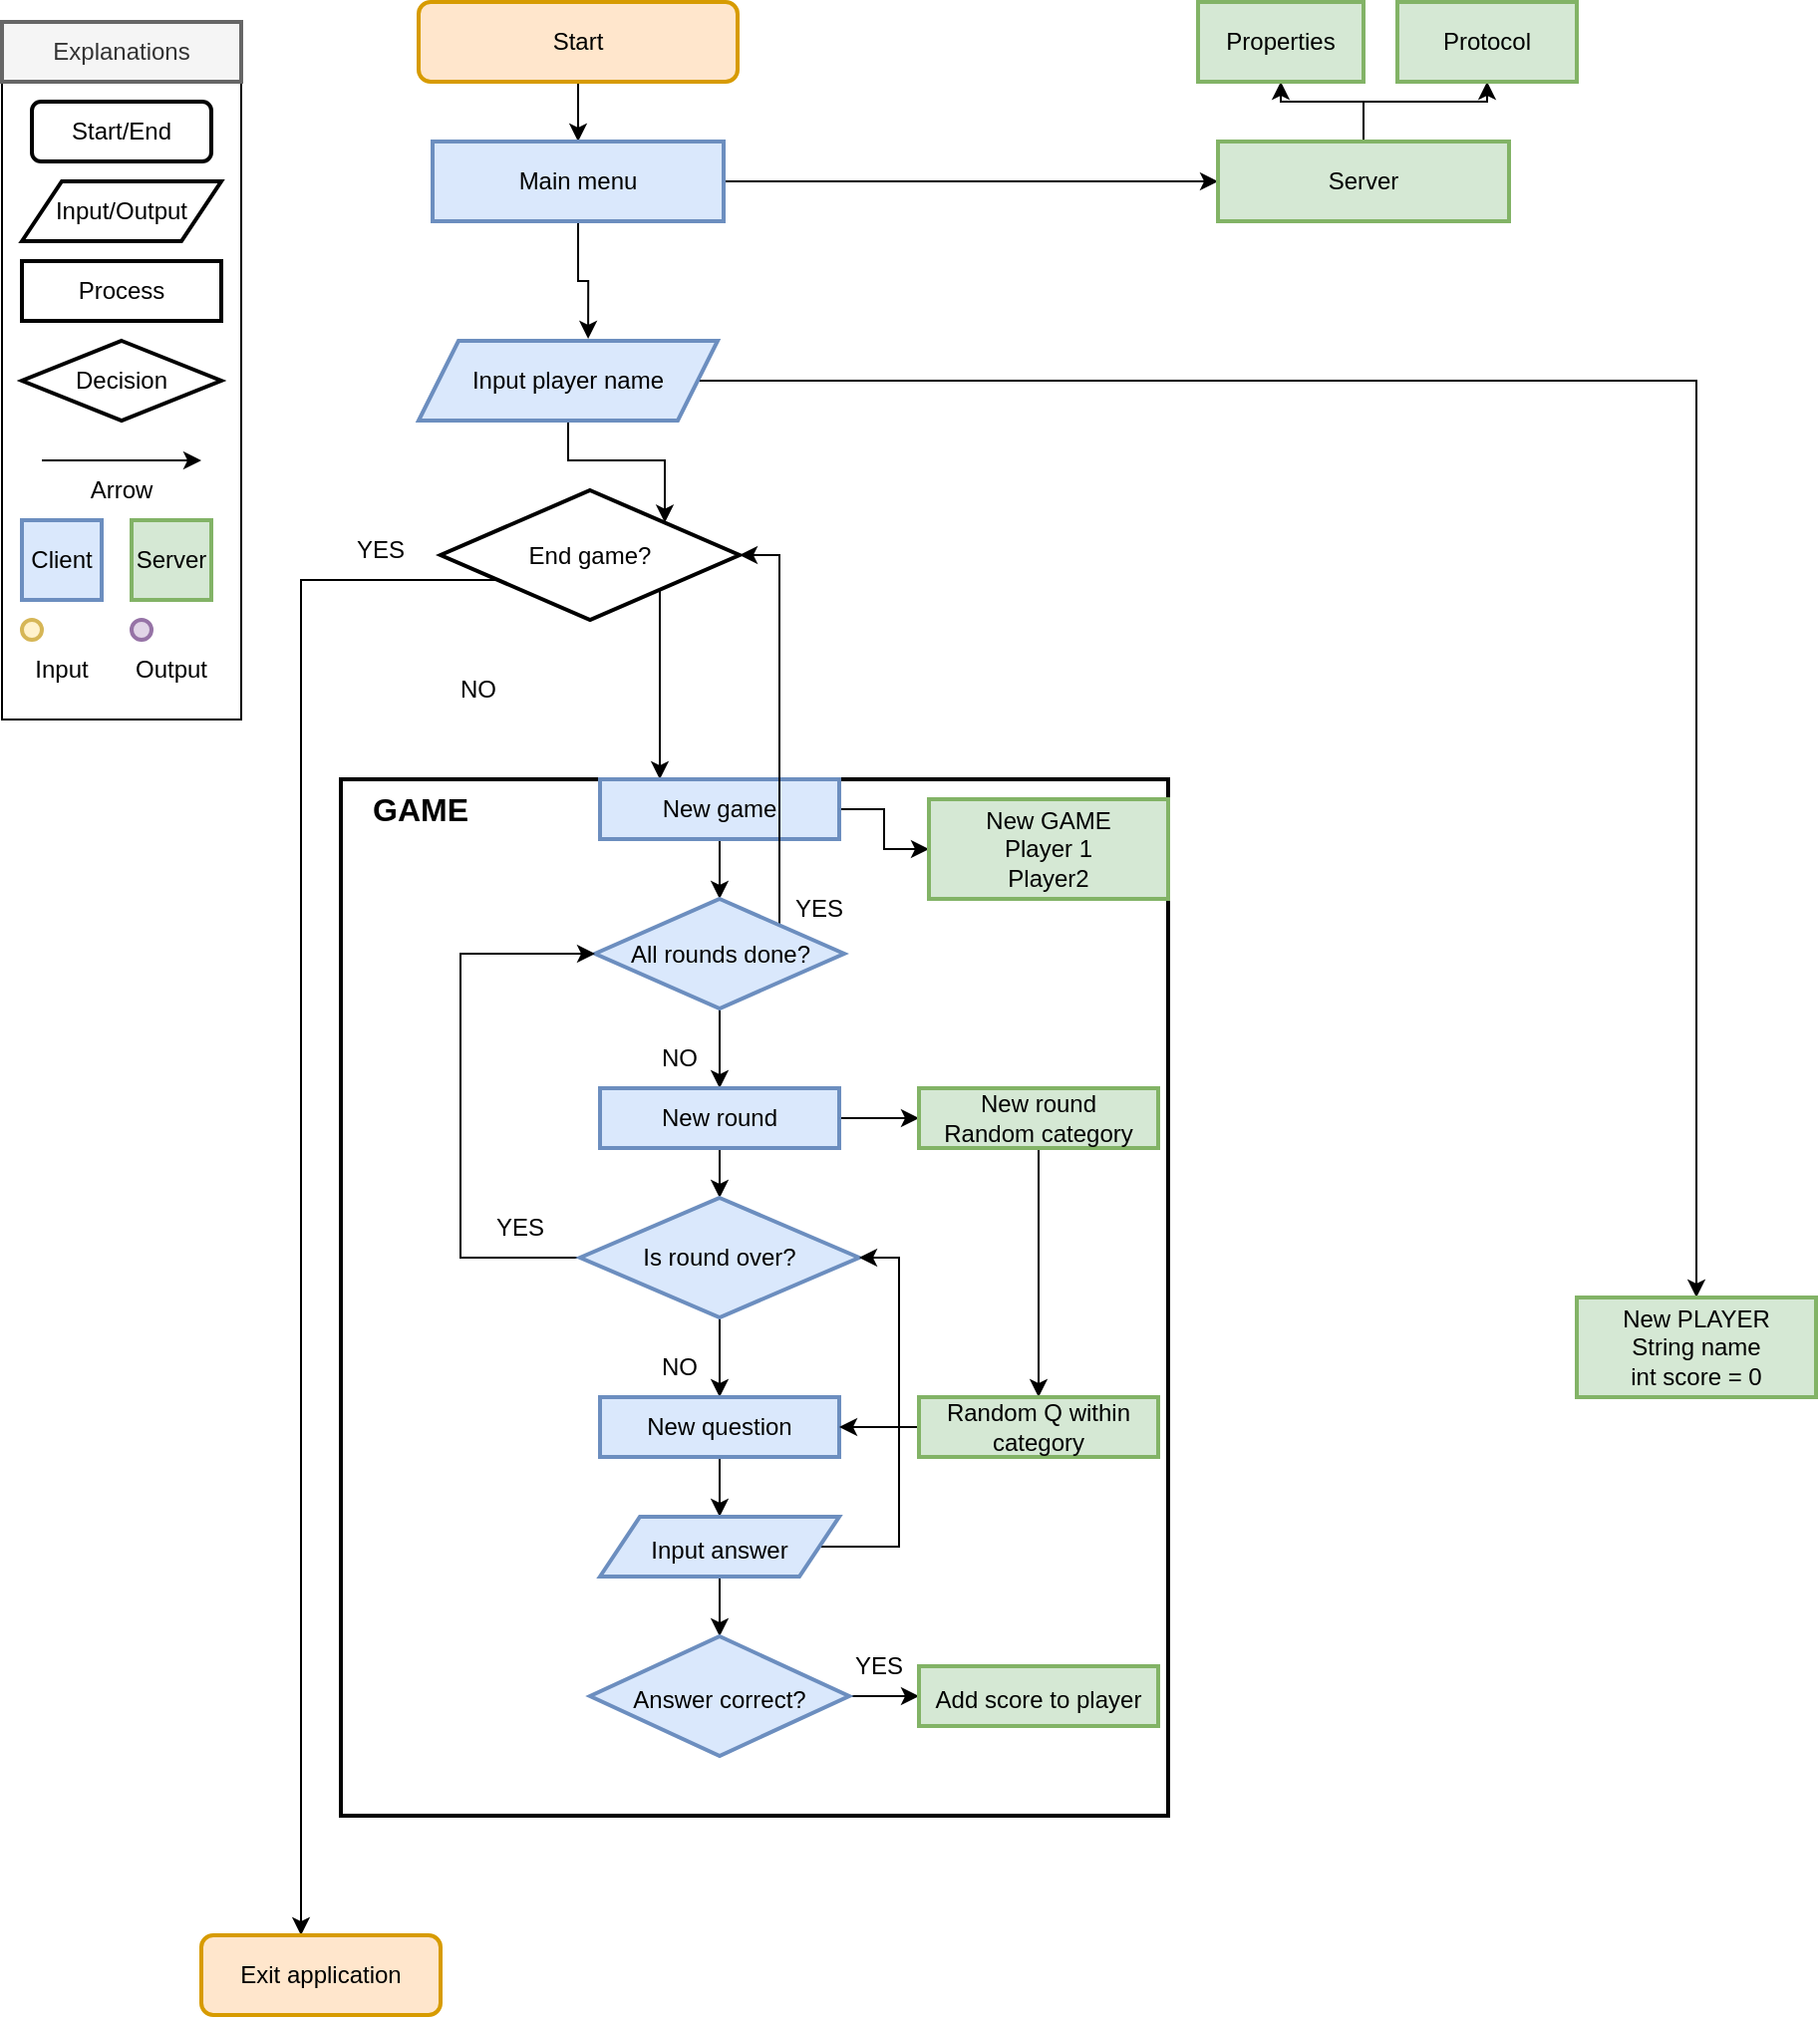 <mxfile version="20.5.3" type="github">
  <diagram id="C5RBs43oDa-KdzZeNtuy" name="Page-1">
    <mxGraphModel dx="1874" dy="792" grid="1" gridSize="10" guides="1" tooltips="1" connect="1" arrows="1" fold="1" page="1" pageScale="1" pageWidth="827" pageHeight="1169" math="0" shadow="0">
      <root>
        <mxCell id="WIyWlLk6GJQsqaUBKTNV-0" />
        <mxCell id="WIyWlLk6GJQsqaUBKTNV-1" parent="WIyWlLk6GJQsqaUBKTNV-0" />
        <mxCell id="HJvMXNnzA8BKfrCm8imS-1" value="" style="rounded=0;whiteSpace=wrap;html=1;" parent="WIyWlLk6GJQsqaUBKTNV-1" vertex="1">
          <mxGeometry x="20" y="20" width="120" height="350" as="geometry" />
        </mxCell>
        <mxCell id="HJvMXNnzA8BKfrCm8imS-2" value="Explanations" style="text;html=1;strokeColor=#666666;fillColor=#f5f5f5;align=center;verticalAlign=middle;whiteSpace=wrap;rounded=0;strokeWidth=2;fontColor=#333333;" parent="WIyWlLk6GJQsqaUBKTNV-1" vertex="1">
          <mxGeometry x="20" y="20" width="120" height="30" as="geometry" />
        </mxCell>
        <mxCell id="HJvMXNnzA8BKfrCm8imS-3" value="Start/End" style="rounded=1;whiteSpace=wrap;html=1;strokeColor=default;strokeWidth=2;" parent="WIyWlLk6GJQsqaUBKTNV-1" vertex="1">
          <mxGeometry x="35" y="60" width="90" height="30" as="geometry" />
        </mxCell>
        <mxCell id="HJvMXNnzA8BKfrCm8imS-4" value="Input/Output" style="shape=parallelogram;perimeter=parallelogramPerimeter;whiteSpace=wrap;html=1;fixedSize=1;strokeColor=default;strokeWidth=2;" parent="WIyWlLk6GJQsqaUBKTNV-1" vertex="1">
          <mxGeometry x="30" y="100" width="100" height="30" as="geometry" />
        </mxCell>
        <mxCell id="HJvMXNnzA8BKfrCm8imS-5" value="Process" style="rounded=0;whiteSpace=wrap;html=1;strokeColor=default;strokeWidth=2;" parent="WIyWlLk6GJQsqaUBKTNV-1" vertex="1">
          <mxGeometry x="30" y="140" width="100" height="30" as="geometry" />
        </mxCell>
        <mxCell id="HJvMXNnzA8BKfrCm8imS-6" value="Decision" style="rhombus;whiteSpace=wrap;html=1;strokeColor=default;strokeWidth=2;" parent="WIyWlLk6GJQsqaUBKTNV-1" vertex="1">
          <mxGeometry x="30" y="180" width="100" height="40" as="geometry" />
        </mxCell>
        <mxCell id="HJvMXNnzA8BKfrCm8imS-7" value="" style="endArrow=classic;html=1;rounded=0;" parent="WIyWlLk6GJQsqaUBKTNV-1" edge="1">
          <mxGeometry width="50" height="50" relative="1" as="geometry">
            <mxPoint x="40" y="240" as="sourcePoint" />
            <mxPoint x="120" y="240" as="targetPoint" />
          </mxGeometry>
        </mxCell>
        <mxCell id="HJvMXNnzA8BKfrCm8imS-9" value="Arrow" style="text;html=1;strokeColor=none;fillColor=none;align=center;verticalAlign=middle;whiteSpace=wrap;rounded=0;strokeWidth=2;" parent="WIyWlLk6GJQsqaUBKTNV-1" vertex="1">
          <mxGeometry x="50" y="240" width="60" height="30" as="geometry" />
        </mxCell>
        <mxCell id="HJvMXNnzA8BKfrCm8imS-43" style="edgeStyle=orthogonalEdgeStyle;rounded=0;orthogonalLoop=1;jettySize=auto;html=1;entryX=0.5;entryY=0;entryDx=0;entryDy=0;" parent="WIyWlLk6GJQsqaUBKTNV-1" source="HJvMXNnzA8BKfrCm8imS-10" target="HJvMXNnzA8BKfrCm8imS-14" edge="1">
          <mxGeometry relative="1" as="geometry" />
        </mxCell>
        <mxCell id="HJvMXNnzA8BKfrCm8imS-10" value="Start" style="rounded=1;whiteSpace=wrap;html=1;strokeColor=#d79b00;strokeWidth=2;fillColor=#ffe6cc;" parent="WIyWlLk6GJQsqaUBKTNV-1" vertex="1">
          <mxGeometry x="229" y="10" width="160" height="40" as="geometry" />
        </mxCell>
        <mxCell id="HJvMXNnzA8BKfrCm8imS-11" value="Client" style="rounded=0;whiteSpace=wrap;html=1;strokeColor=#6c8ebf;strokeWidth=2;fillColor=#dae8fc;" parent="WIyWlLk6GJQsqaUBKTNV-1" vertex="1">
          <mxGeometry x="30" y="270" width="40" height="40" as="geometry" />
        </mxCell>
        <mxCell id="HJvMXNnzA8BKfrCm8imS-12" value="Server" style="rounded=0;whiteSpace=wrap;html=1;strokeColor=#82b366;strokeWidth=2;fillColor=#d5e8d4;" parent="WIyWlLk6GJQsqaUBKTNV-1" vertex="1">
          <mxGeometry x="85" y="270" width="40" height="40" as="geometry" />
        </mxCell>
        <mxCell id="HJvMXNnzA8BKfrCm8imS-42" style="edgeStyle=orthogonalEdgeStyle;rounded=0;orthogonalLoop=1;jettySize=auto;html=1;entryX=0.567;entryY=-0.025;entryDx=0;entryDy=0;entryPerimeter=0;" parent="WIyWlLk6GJQsqaUBKTNV-1" source="HJvMXNnzA8BKfrCm8imS-14" target="HJvMXNnzA8BKfrCm8imS-15" edge="1">
          <mxGeometry relative="1" as="geometry" />
        </mxCell>
        <mxCell id="HJvMXNnzA8BKfrCm8imS-100" style="edgeStyle=orthogonalEdgeStyle;rounded=0;orthogonalLoop=1;jettySize=auto;html=1;" parent="WIyWlLk6GJQsqaUBKTNV-1" source="HJvMXNnzA8BKfrCm8imS-14" target="HJvMXNnzA8BKfrCm8imS-99" edge="1">
          <mxGeometry relative="1" as="geometry" />
        </mxCell>
        <mxCell id="HJvMXNnzA8BKfrCm8imS-14" value="Main menu" style="rounded=0;whiteSpace=wrap;html=1;strokeColor=#6c8ebf;strokeWidth=2;fillColor=#dae8fc;" parent="WIyWlLk6GJQsqaUBKTNV-1" vertex="1">
          <mxGeometry x="236" y="80" width="146" height="40" as="geometry" />
        </mxCell>
        <mxCell id="HJvMXNnzA8BKfrCm8imS-71" style="edgeStyle=orthogonalEdgeStyle;rounded=0;orthogonalLoop=1;jettySize=auto;html=1;entryX=1;entryY=0;entryDx=0;entryDy=0;" parent="WIyWlLk6GJQsqaUBKTNV-1" source="HJvMXNnzA8BKfrCm8imS-15" target="HJvMXNnzA8BKfrCm8imS-56" edge="1">
          <mxGeometry relative="1" as="geometry" />
        </mxCell>
        <mxCell id="HJvMXNnzA8BKfrCm8imS-153" style="edgeStyle=orthogonalEdgeStyle;rounded=0;orthogonalLoop=1;jettySize=auto;html=1;fontSize=12;entryX=0.5;entryY=0;entryDx=0;entryDy=0;" parent="WIyWlLk6GJQsqaUBKTNV-1" source="HJvMXNnzA8BKfrCm8imS-15" target="HJvMXNnzA8BKfrCm8imS-87" edge="1">
          <mxGeometry relative="1" as="geometry">
            <mxPoint x="720" y="200" as="targetPoint" />
          </mxGeometry>
        </mxCell>
        <mxCell id="HJvMXNnzA8BKfrCm8imS-15" value="Input player name" style="shape=parallelogram;perimeter=parallelogramPerimeter;whiteSpace=wrap;html=1;fixedSize=1;strokeColor=#6c8ebf;strokeWidth=2;fillColor=#dae8fc;" parent="WIyWlLk6GJQsqaUBKTNV-1" vertex="1">
          <mxGeometry x="229" y="180" width="150" height="40" as="geometry" />
        </mxCell>
        <mxCell id="HJvMXNnzA8BKfrCm8imS-16" value="" style="ellipse;whiteSpace=wrap;html=1;aspect=fixed;strokeColor=#d6b656;strokeWidth=2;fillColor=#fff2cc;" parent="WIyWlLk6GJQsqaUBKTNV-1" vertex="1">
          <mxGeometry x="30" y="320" width="10" height="10" as="geometry" />
        </mxCell>
        <mxCell id="HJvMXNnzA8BKfrCm8imS-18" value="" style="ellipse;whiteSpace=wrap;html=1;aspect=fixed;strokeColor=#9673a6;strokeWidth=2;fillColor=#e1d5e7;" parent="WIyWlLk6GJQsqaUBKTNV-1" vertex="1">
          <mxGeometry x="85" y="320" width="10" height="10" as="geometry" />
        </mxCell>
        <mxCell id="HJvMXNnzA8BKfrCm8imS-67" value="" style="edgeStyle=orthogonalEdgeStyle;rounded=0;orthogonalLoop=1;jettySize=auto;html=1;" parent="WIyWlLk6GJQsqaUBKTNV-1" source="HJvMXNnzA8BKfrCm8imS-56" target="HJvMXNnzA8BKfrCm8imS-66" edge="1">
          <mxGeometry relative="1" as="geometry">
            <Array as="points">
              <mxPoint x="170" y="300" />
            </Array>
          </mxGeometry>
        </mxCell>
        <mxCell id="HJvMXNnzA8BKfrCm8imS-84" value="" style="edgeStyle=orthogonalEdgeStyle;rounded=0;orthogonalLoop=1;jettySize=auto;html=1;" parent="WIyWlLk6GJQsqaUBKTNV-1" source="HJvMXNnzA8BKfrCm8imS-56" target="HJvMXNnzA8BKfrCm8imS-83" edge="1">
          <mxGeometry relative="1" as="geometry">
            <Array as="points">
              <mxPoint x="350" y="360" />
              <mxPoint x="350" y="360" />
            </Array>
          </mxGeometry>
        </mxCell>
        <mxCell id="HJvMXNnzA8BKfrCm8imS-56" value="End game?" style="rhombus;whiteSpace=wrap;html=1;strokeWidth=2;" parent="WIyWlLk6GJQsqaUBKTNV-1" vertex="1">
          <mxGeometry x="240" y="255" width="150" height="65" as="geometry" />
        </mxCell>
        <mxCell id="HJvMXNnzA8BKfrCm8imS-66" value="Exit application" style="rounded=1;whiteSpace=wrap;html=1;strokeColor=#d79b00;strokeWidth=2;fillColor=#ffe6cc;" parent="WIyWlLk6GJQsqaUBKTNV-1" vertex="1">
          <mxGeometry x="120" y="980" width="120" height="40" as="geometry" />
        </mxCell>
        <mxCell id="HJvMXNnzA8BKfrCm8imS-68" value="YES" style="text;html=1;strokeColor=none;fillColor=none;align=center;verticalAlign=middle;whiteSpace=wrap;rounded=0;strokeWidth=2;" parent="WIyWlLk6GJQsqaUBKTNV-1" vertex="1">
          <mxGeometry x="180" y="270" width="60" height="30" as="geometry" />
        </mxCell>
        <mxCell id="HJvMXNnzA8BKfrCm8imS-69" value="NO" style="text;html=1;strokeColor=none;fillColor=none;align=center;verticalAlign=middle;whiteSpace=wrap;rounded=0;strokeWidth=2;" parent="WIyWlLk6GJQsqaUBKTNV-1" vertex="1">
          <mxGeometry x="229" y="340" width="60" height="30" as="geometry" />
        </mxCell>
        <mxCell id="HJvMXNnzA8BKfrCm8imS-80" value="Input" style="text;html=1;strokeColor=none;fillColor=none;align=center;verticalAlign=middle;whiteSpace=wrap;rounded=0;strokeWidth=2;" parent="WIyWlLk6GJQsqaUBKTNV-1" vertex="1">
          <mxGeometry x="20" y="330" width="60" height="30" as="geometry" />
        </mxCell>
        <mxCell id="HJvMXNnzA8BKfrCm8imS-81" value="Output" style="text;html=1;strokeColor=none;fillColor=none;align=center;verticalAlign=middle;whiteSpace=wrap;rounded=0;strokeWidth=2;" parent="WIyWlLk6GJQsqaUBKTNV-1" vertex="1">
          <mxGeometry x="75" y="330" width="60" height="30" as="geometry" />
        </mxCell>
        <mxCell id="HJvMXNnzA8BKfrCm8imS-83" value="" style="whiteSpace=wrap;html=1;strokeWidth=2;" parent="WIyWlLk6GJQsqaUBKTNV-1" vertex="1">
          <mxGeometry x="190" y="400" width="415" height="520" as="geometry" />
        </mxCell>
        <mxCell id="HJvMXNnzA8BKfrCm8imS-85" value="&lt;font style=&quot;font-size: 16px;&quot;&gt;&lt;b&gt;GAME&lt;/b&gt;&lt;/font&gt;" style="text;html=1;strokeColor=none;fillColor=none;align=center;verticalAlign=middle;whiteSpace=wrap;rounded=0;strokeWidth=2;" parent="WIyWlLk6GJQsqaUBKTNV-1" vertex="1">
          <mxGeometry x="200" y="400" width="60" height="30" as="geometry" />
        </mxCell>
        <mxCell id="HJvMXNnzA8BKfrCm8imS-90" value="" style="edgeStyle=orthogonalEdgeStyle;rounded=0;orthogonalLoop=1;jettySize=auto;html=1;" parent="WIyWlLk6GJQsqaUBKTNV-1" source="HJvMXNnzA8BKfrCm8imS-86" target="HJvMXNnzA8BKfrCm8imS-89" edge="1">
          <mxGeometry relative="1" as="geometry" />
        </mxCell>
        <mxCell id="HJvMXNnzA8BKfrCm8imS-96" value="" style="edgeStyle=orthogonalEdgeStyle;rounded=0;orthogonalLoop=1;jettySize=auto;html=1;" parent="WIyWlLk6GJQsqaUBKTNV-1" source="HJvMXNnzA8BKfrCm8imS-86" target="HJvMXNnzA8BKfrCm8imS-95" edge="1">
          <mxGeometry relative="1" as="geometry" />
        </mxCell>
        <mxCell id="HJvMXNnzA8BKfrCm8imS-86" value="New game" style="rounded=0;whiteSpace=wrap;html=1;strokeColor=#6c8ebf;strokeWidth=2;fillColor=#dae8fc;" parent="WIyWlLk6GJQsqaUBKTNV-1" vertex="1">
          <mxGeometry x="320" y="400" width="120" height="30" as="geometry" />
        </mxCell>
        <mxCell id="HJvMXNnzA8BKfrCm8imS-87" value="New PLAYER&lt;br&gt;String name&lt;br&gt;int score = 0" style="whiteSpace=wrap;html=1;fillColor=#d5e8d4;strokeColor=#82b366;strokeWidth=2;" parent="WIyWlLk6GJQsqaUBKTNV-1" vertex="1">
          <mxGeometry x="810" y="660" width="120" height="50" as="geometry" />
        </mxCell>
        <mxCell id="HJvMXNnzA8BKfrCm8imS-93" style="edgeStyle=orthogonalEdgeStyle;rounded=0;orthogonalLoop=1;jettySize=auto;html=1;entryX=1;entryY=0.5;entryDx=0;entryDy=0;" parent="WIyWlLk6GJQsqaUBKTNV-1" source="HJvMXNnzA8BKfrCm8imS-89" target="HJvMXNnzA8BKfrCm8imS-56" edge="1">
          <mxGeometry relative="1" as="geometry">
            <mxPoint x="440" y="290" as="targetPoint" />
            <Array as="points">
              <mxPoint x="410" y="488" />
              <mxPoint x="410" y="288" />
            </Array>
          </mxGeometry>
        </mxCell>
        <mxCell id="HJvMXNnzA8BKfrCm8imS-98" value="" style="edgeStyle=orthogonalEdgeStyle;rounded=0;orthogonalLoop=1;jettySize=auto;html=1;" parent="WIyWlLk6GJQsqaUBKTNV-1" source="HJvMXNnzA8BKfrCm8imS-89" target="HJvMXNnzA8BKfrCm8imS-97" edge="1">
          <mxGeometry relative="1" as="geometry" />
        </mxCell>
        <mxCell id="HJvMXNnzA8BKfrCm8imS-89" value="All rounds done?" style="rhombus;whiteSpace=wrap;html=1;fillColor=#dae8fc;strokeColor=#6c8ebf;rounded=0;strokeWidth=2;" parent="WIyWlLk6GJQsqaUBKTNV-1" vertex="1">
          <mxGeometry x="317.5" y="460" width="125" height="55" as="geometry" />
        </mxCell>
        <mxCell id="HJvMXNnzA8BKfrCm8imS-94" value="YES" style="text;html=1;strokeColor=none;fillColor=none;align=center;verticalAlign=middle;whiteSpace=wrap;rounded=0;strokeWidth=2;" parent="WIyWlLk6GJQsqaUBKTNV-1" vertex="1">
          <mxGeometry x="400" y="450" width="60" height="30" as="geometry" />
        </mxCell>
        <mxCell id="HJvMXNnzA8BKfrCm8imS-95" value="New GAME&lt;br&gt;Player 1&lt;br&gt;Player2" style="whiteSpace=wrap;html=1;fillColor=#d5e8d4;strokeColor=#82b366;rounded=0;strokeWidth=2;" parent="WIyWlLk6GJQsqaUBKTNV-1" vertex="1">
          <mxGeometry x="485" y="410" width="120" height="50" as="geometry" />
        </mxCell>
        <mxCell id="HJvMXNnzA8BKfrCm8imS-109" value="" style="edgeStyle=orthogonalEdgeStyle;rounded=0;orthogonalLoop=1;jettySize=auto;html=1;" parent="WIyWlLk6GJQsqaUBKTNV-1" source="HJvMXNnzA8BKfrCm8imS-97" target="HJvMXNnzA8BKfrCm8imS-108" edge="1">
          <mxGeometry relative="1" as="geometry" />
        </mxCell>
        <mxCell id="HJvMXNnzA8BKfrCm8imS-146" value="" style="edgeStyle=orthogonalEdgeStyle;rounded=0;orthogonalLoop=1;jettySize=auto;html=1;fontSize=12;" parent="WIyWlLk6GJQsqaUBKTNV-1" source="HJvMXNnzA8BKfrCm8imS-97" target="HJvMXNnzA8BKfrCm8imS-145" edge="1">
          <mxGeometry relative="1" as="geometry" />
        </mxCell>
        <mxCell id="HJvMXNnzA8BKfrCm8imS-97" value="New round" style="whiteSpace=wrap;html=1;fillColor=#dae8fc;strokeColor=#6c8ebf;rounded=0;strokeWidth=2;" parent="WIyWlLk6GJQsqaUBKTNV-1" vertex="1">
          <mxGeometry x="320" y="555" width="120" height="30" as="geometry" />
        </mxCell>
        <mxCell id="HJvMXNnzA8BKfrCm8imS-102" style="edgeStyle=orthogonalEdgeStyle;rounded=0;orthogonalLoop=1;jettySize=auto;html=1;" parent="WIyWlLk6GJQsqaUBKTNV-1" source="HJvMXNnzA8BKfrCm8imS-99" target="HJvMXNnzA8BKfrCm8imS-101" edge="1">
          <mxGeometry relative="1" as="geometry" />
        </mxCell>
        <mxCell id="HJvMXNnzA8BKfrCm8imS-105" style="edgeStyle=orthogonalEdgeStyle;rounded=0;orthogonalLoop=1;jettySize=auto;html=1;" parent="WIyWlLk6GJQsqaUBKTNV-1" source="HJvMXNnzA8BKfrCm8imS-99" target="HJvMXNnzA8BKfrCm8imS-104" edge="1">
          <mxGeometry relative="1" as="geometry" />
        </mxCell>
        <mxCell id="HJvMXNnzA8BKfrCm8imS-99" value="Server" style="rounded=0;whiteSpace=wrap;html=1;strokeColor=#82b366;strokeWidth=2;fillColor=#d5e8d4;" parent="WIyWlLk6GJQsqaUBKTNV-1" vertex="1">
          <mxGeometry x="630" y="80" width="146" height="40" as="geometry" />
        </mxCell>
        <mxCell id="HJvMXNnzA8BKfrCm8imS-101" value="Protocol" style="rounded=0;whiteSpace=wrap;html=1;strokeColor=#82b366;strokeWidth=2;fillColor=#d5e8d4;" parent="WIyWlLk6GJQsqaUBKTNV-1" vertex="1">
          <mxGeometry x="720" y="10" width="90" height="40" as="geometry" />
        </mxCell>
        <mxCell id="HJvMXNnzA8BKfrCm8imS-104" value="Properties" style="rounded=0;whiteSpace=wrap;html=1;strokeColor=#82b366;strokeWidth=2;fillColor=#d5e8d4;" parent="WIyWlLk6GJQsqaUBKTNV-1" vertex="1">
          <mxGeometry x="620" y="10" width="83" height="40" as="geometry" />
        </mxCell>
        <mxCell id="HJvMXNnzA8BKfrCm8imS-106" style="edgeStyle=orthogonalEdgeStyle;rounded=0;orthogonalLoop=1;jettySize=auto;html=1;exitX=0.5;exitY=1;exitDx=0;exitDy=0;" parent="WIyWlLk6GJQsqaUBKTNV-1" source="HJvMXNnzA8BKfrCm8imS-97" target="HJvMXNnzA8BKfrCm8imS-97" edge="1">
          <mxGeometry relative="1" as="geometry" />
        </mxCell>
        <mxCell id="HJvMXNnzA8BKfrCm8imS-107" value="NO" style="text;html=1;strokeColor=none;fillColor=none;align=center;verticalAlign=middle;whiteSpace=wrap;rounded=0;strokeWidth=2;" parent="WIyWlLk6GJQsqaUBKTNV-1" vertex="1">
          <mxGeometry x="330" y="525" width="60" height="30" as="geometry" />
        </mxCell>
        <mxCell id="HJvMXNnzA8BKfrCm8imS-118" value="" style="edgeStyle=orthogonalEdgeStyle;rounded=0;orthogonalLoop=1;jettySize=auto;html=1;" parent="WIyWlLk6GJQsqaUBKTNV-1" source="HJvMXNnzA8BKfrCm8imS-108" target="HJvMXNnzA8BKfrCm8imS-117" edge="1">
          <mxGeometry relative="1" as="geometry" />
        </mxCell>
        <mxCell id="HJvMXNnzA8BKfrCm8imS-144" style="edgeStyle=orthogonalEdgeStyle;rounded=0;orthogonalLoop=1;jettySize=auto;html=1;entryX=0;entryY=0.5;entryDx=0;entryDy=0;fontSize=12;" parent="WIyWlLk6GJQsqaUBKTNV-1" source="HJvMXNnzA8BKfrCm8imS-108" target="HJvMXNnzA8BKfrCm8imS-89" edge="1">
          <mxGeometry relative="1" as="geometry">
            <Array as="points">
              <mxPoint x="250" y="640" />
              <mxPoint x="250" y="488" />
            </Array>
          </mxGeometry>
        </mxCell>
        <mxCell id="HJvMXNnzA8BKfrCm8imS-108" value="Is round over?" style="rhombus;whiteSpace=wrap;html=1;fillColor=#dae8fc;strokeColor=#6c8ebf;rounded=0;strokeWidth=2;" parent="WIyWlLk6GJQsqaUBKTNV-1" vertex="1">
          <mxGeometry x="310" y="610" width="140" height="60" as="geometry" />
        </mxCell>
        <mxCell id="HJvMXNnzA8BKfrCm8imS-130" style="edgeStyle=orthogonalEdgeStyle;rounded=0;orthogonalLoop=1;jettySize=auto;html=1;fontSize=12;" parent="WIyWlLk6GJQsqaUBKTNV-1" source="HJvMXNnzA8BKfrCm8imS-117" target="HJvMXNnzA8BKfrCm8imS-129" edge="1">
          <mxGeometry relative="1" as="geometry" />
        </mxCell>
        <mxCell id="HJvMXNnzA8BKfrCm8imS-117" value="New question" style="whiteSpace=wrap;html=1;fillColor=#dae8fc;strokeColor=#6c8ebf;rounded=0;strokeWidth=2;" parent="WIyWlLk6GJQsqaUBKTNV-1" vertex="1">
          <mxGeometry x="320" y="710" width="120" height="30" as="geometry" />
        </mxCell>
        <mxCell id="HJvMXNnzA8BKfrCm8imS-119" value="NO" style="text;html=1;strokeColor=none;fillColor=none;align=center;verticalAlign=middle;whiteSpace=wrap;rounded=0;strokeWidth=2;" parent="WIyWlLk6GJQsqaUBKTNV-1" vertex="1">
          <mxGeometry x="330" y="680" width="60" height="30" as="geometry" />
        </mxCell>
        <mxCell id="HJvMXNnzA8BKfrCm8imS-126" value="YES" style="text;html=1;strokeColor=none;fillColor=none;align=center;verticalAlign=middle;whiteSpace=wrap;rounded=0;strokeWidth=2;" parent="WIyWlLk6GJQsqaUBKTNV-1" vertex="1">
          <mxGeometry x="250" y="610" width="60" height="30" as="geometry" />
        </mxCell>
        <mxCell id="HJvMXNnzA8BKfrCm8imS-134" value="" style="edgeStyle=orthogonalEdgeStyle;rounded=0;orthogonalLoop=1;jettySize=auto;html=1;fontSize=12;" parent="WIyWlLk6GJQsqaUBKTNV-1" source="HJvMXNnzA8BKfrCm8imS-129" target="HJvMXNnzA8BKfrCm8imS-133" edge="1">
          <mxGeometry relative="1" as="geometry" />
        </mxCell>
        <mxCell id="HJvMXNnzA8BKfrCm8imS-143" style="edgeStyle=orthogonalEdgeStyle;rounded=0;orthogonalLoop=1;jettySize=auto;html=1;entryX=1;entryY=0.5;entryDx=0;entryDy=0;fontSize=12;" parent="WIyWlLk6GJQsqaUBKTNV-1" source="HJvMXNnzA8BKfrCm8imS-129" target="HJvMXNnzA8BKfrCm8imS-108" edge="1">
          <mxGeometry relative="1" as="geometry">
            <Array as="points">
              <mxPoint x="470" y="785" />
              <mxPoint x="470" y="640" />
            </Array>
          </mxGeometry>
        </mxCell>
        <mxCell id="HJvMXNnzA8BKfrCm8imS-129" value="&lt;font style=&quot;font-size: 12px;&quot;&gt;Input answer&lt;/font&gt;" style="shape=parallelogram;perimeter=parallelogramPerimeter;whiteSpace=wrap;html=1;fixedSize=1;strokeColor=#6c8ebf;strokeWidth=2;fontSize=16;fillColor=#dae8fc;" parent="WIyWlLk6GJQsqaUBKTNV-1" vertex="1">
          <mxGeometry x="320" y="770" width="120" height="30" as="geometry" />
        </mxCell>
        <mxCell id="HJvMXNnzA8BKfrCm8imS-138" value="" style="edgeStyle=orthogonalEdgeStyle;rounded=0;orthogonalLoop=1;jettySize=auto;html=1;fontSize=12;" parent="WIyWlLk6GJQsqaUBKTNV-1" source="HJvMXNnzA8BKfrCm8imS-133" target="HJvMXNnzA8BKfrCm8imS-137" edge="1">
          <mxGeometry relative="1" as="geometry" />
        </mxCell>
        <mxCell id="HJvMXNnzA8BKfrCm8imS-133" value="&lt;font style=&quot;font-size: 12px;&quot;&gt;Answer correct?&lt;/font&gt;" style="rhombus;whiteSpace=wrap;html=1;fontSize=16;fillColor=#dae8fc;strokeColor=#6c8ebf;strokeWidth=2;" parent="WIyWlLk6GJQsqaUBKTNV-1" vertex="1">
          <mxGeometry x="315" y="830" width="130" height="60" as="geometry" />
        </mxCell>
        <mxCell id="HJvMXNnzA8BKfrCm8imS-137" value="&lt;font style=&quot;font-size: 12px;&quot;&gt;Add score to player&lt;/font&gt;" style="whiteSpace=wrap;html=1;fontSize=16;fillColor=#d5e8d4;strokeColor=#82b366;strokeWidth=2;" parent="WIyWlLk6GJQsqaUBKTNV-1" vertex="1">
          <mxGeometry x="480" y="845" width="120" height="30" as="geometry" />
        </mxCell>
        <mxCell id="HJvMXNnzA8BKfrCm8imS-139" value="YES" style="text;html=1;strokeColor=none;fillColor=none;align=center;verticalAlign=middle;whiteSpace=wrap;rounded=0;strokeWidth=2;" parent="WIyWlLk6GJQsqaUBKTNV-1" vertex="1">
          <mxGeometry x="430" y="830" width="60" height="30" as="geometry" />
        </mxCell>
        <mxCell id="HJvMXNnzA8BKfrCm8imS-149" value="" style="edgeStyle=orthogonalEdgeStyle;rounded=0;orthogonalLoop=1;jettySize=auto;html=1;fontSize=12;" parent="WIyWlLk6GJQsqaUBKTNV-1" source="HJvMXNnzA8BKfrCm8imS-145" target="HJvMXNnzA8BKfrCm8imS-148" edge="1">
          <mxGeometry relative="1" as="geometry" />
        </mxCell>
        <mxCell id="HJvMXNnzA8BKfrCm8imS-145" value="New round&lt;br&gt;Random category" style="whiteSpace=wrap;html=1;fillColor=#d5e8d4;strokeColor=#82b366;rounded=0;strokeWidth=2;" parent="WIyWlLk6GJQsqaUBKTNV-1" vertex="1">
          <mxGeometry x="480" y="555" width="120" height="30" as="geometry" />
        </mxCell>
        <mxCell id="HJvMXNnzA8BKfrCm8imS-150" style="edgeStyle=orthogonalEdgeStyle;rounded=0;orthogonalLoop=1;jettySize=auto;html=1;fontSize=12;" parent="WIyWlLk6GJQsqaUBKTNV-1" source="HJvMXNnzA8BKfrCm8imS-148" target="HJvMXNnzA8BKfrCm8imS-117" edge="1">
          <mxGeometry relative="1" as="geometry" />
        </mxCell>
        <mxCell id="HJvMXNnzA8BKfrCm8imS-148" value="Random Q within&lt;br&gt;category" style="whiteSpace=wrap;html=1;fillColor=#d5e8d4;strokeColor=#82b366;rounded=0;strokeWidth=2;" parent="WIyWlLk6GJQsqaUBKTNV-1" vertex="1">
          <mxGeometry x="480" y="710" width="120" height="30" as="geometry" />
        </mxCell>
      </root>
    </mxGraphModel>
  </diagram>
</mxfile>
